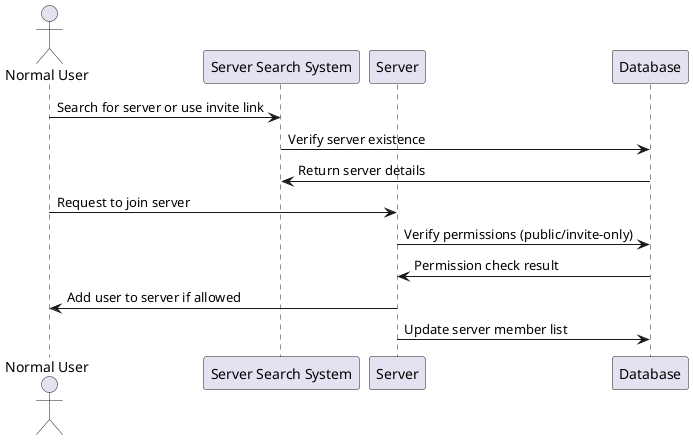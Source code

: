 @startuml Join Server Sequence Diagram
actor "Normal User" as NU
participant "Server Search System" as SSS
participant "Server" as S
participant "Database" as DB

NU -> SSS: Search for server or use invite link
SSS -> DB: Verify server existence
DB -> SSS: Return server details
NU -> S: Request to join server
S -> DB: Verify permissions (public/invite-only)
DB -> S: Permission check result
S -> NU: Add user to server if allowed
S -> DB: Update server member list
@enduml